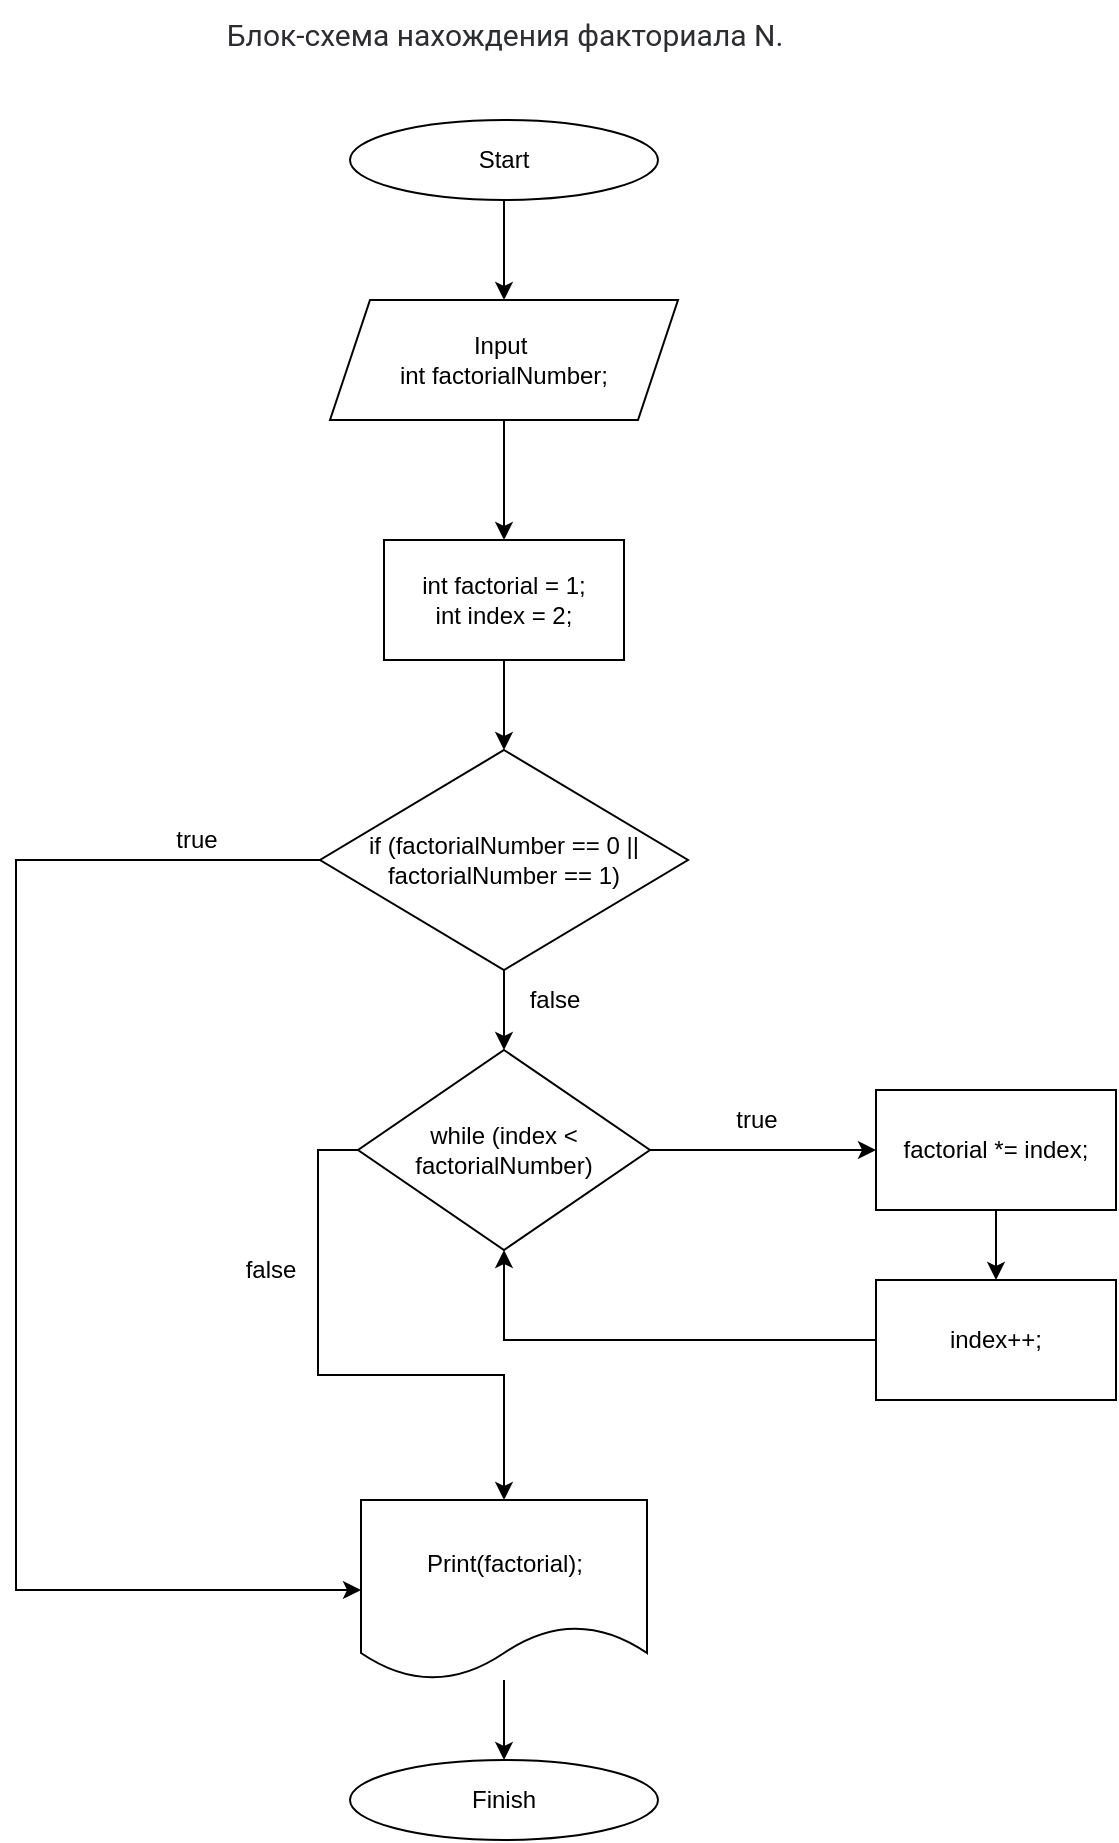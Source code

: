 <mxfile version="20.7.4" type="device"><diagram id="z_fv8AVvKOID0guMm6N5" name="Страница 1"><mxGraphModel dx="2074" dy="1204" grid="1" gridSize="10" guides="1" tooltips="1" connect="1" arrows="1" fold="1" page="1" pageScale="1" pageWidth="827" pageHeight="1169" math="0" shadow="0"><root><mxCell id="0"/><mxCell id="1" parent="0"/><mxCell id="hxaLtJ3k4FneXTXFuJ87-14" style="edgeStyle=orthogonalEdgeStyle;rounded=0;orthogonalLoop=1;jettySize=auto;html=1;entryX=0.5;entryY=0;entryDx=0;entryDy=0;" edge="1" parent="1" source="hxaLtJ3k4FneXTXFuJ87-1" target="hxaLtJ3k4FneXTXFuJ87-5"><mxGeometry relative="1" as="geometry"/></mxCell><mxCell id="hxaLtJ3k4FneXTXFuJ87-1" value="Start" style="ellipse;whiteSpace=wrap;html=1;" vertex="1" parent="1"><mxGeometry x="337" y="70" width="154" height="40" as="geometry"/></mxCell><mxCell id="hxaLtJ3k4FneXTXFuJ87-2" value="Finish" style="ellipse;whiteSpace=wrap;html=1;" vertex="1" parent="1"><mxGeometry x="337" y="890" width="154" height="40" as="geometry"/></mxCell><mxCell id="hxaLtJ3k4FneXTXFuJ87-3" value="&lt;p style=&quot;box-sizing: border-box; margin: 0px; color: rgb(44, 45, 48); font-family: Roboto, &amp;quot;San Francisco&amp;quot;, &amp;quot;Helvetica Neue&amp;quot;, Helvetica, Arial; font-size: 15px; text-align: start; background-color: rgb(255, 255, 255);&quot;&gt;Блок-схема нахождения факториала N.&lt;/p&gt;&lt;div&gt;&lt;br&gt;&lt;/div&gt;" style="text;html=1;align=center;verticalAlign=middle;resizable=0;points=[];autosize=1;strokeColor=none;fillColor=none;" vertex="1" parent="1"><mxGeometry x="264" y="10" width="300" height="50" as="geometry"/></mxCell><mxCell id="hxaLtJ3k4FneXTXFuJ87-15" style="edgeStyle=orthogonalEdgeStyle;rounded=0;orthogonalLoop=1;jettySize=auto;html=1;entryX=0.5;entryY=0;entryDx=0;entryDy=0;" edge="1" parent="1" source="hxaLtJ3k4FneXTXFuJ87-5" target="hxaLtJ3k4FneXTXFuJ87-6"><mxGeometry relative="1" as="geometry"/></mxCell><mxCell id="hxaLtJ3k4FneXTXFuJ87-5" value="Input&amp;nbsp;&lt;br&gt;int factorialNumber;" style="shape=parallelogram;perimeter=parallelogramPerimeter;whiteSpace=wrap;html=1;fixedSize=1;" vertex="1" parent="1"><mxGeometry x="327" y="160" width="174" height="60" as="geometry"/></mxCell><mxCell id="hxaLtJ3k4FneXTXFuJ87-16" style="edgeStyle=orthogonalEdgeStyle;rounded=0;orthogonalLoop=1;jettySize=auto;html=1;entryX=0.5;entryY=0;entryDx=0;entryDy=0;" edge="1" parent="1" source="hxaLtJ3k4FneXTXFuJ87-6" target="hxaLtJ3k4FneXTXFuJ87-7"><mxGeometry relative="1" as="geometry"/></mxCell><mxCell id="hxaLtJ3k4FneXTXFuJ87-6" value="int factorial = 1;&lt;br&gt;int index = 2;" style="rounded=0;whiteSpace=wrap;html=1;" vertex="1" parent="1"><mxGeometry x="354" y="280" width="120" height="60" as="geometry"/></mxCell><mxCell id="hxaLtJ3k4FneXTXFuJ87-18" style="edgeStyle=orthogonalEdgeStyle;rounded=0;orthogonalLoop=1;jettySize=auto;html=1;exitX=0.5;exitY=1;exitDx=0;exitDy=0;entryX=0.5;entryY=0;entryDx=0;entryDy=0;" edge="1" parent="1" source="hxaLtJ3k4FneXTXFuJ87-7" target="hxaLtJ3k4FneXTXFuJ87-17"><mxGeometry relative="1" as="geometry"/></mxCell><mxCell id="hxaLtJ3k4FneXTXFuJ87-32" style="edgeStyle=orthogonalEdgeStyle;rounded=0;orthogonalLoop=1;jettySize=auto;html=1;entryX=0;entryY=0.5;entryDx=0;entryDy=0;" edge="1" parent="1" source="hxaLtJ3k4FneXTXFuJ87-7" target="hxaLtJ3k4FneXTXFuJ87-9"><mxGeometry relative="1" as="geometry"><Array as="points"><mxPoint x="170" y="440"/><mxPoint x="170" y="805"/></Array></mxGeometry></mxCell><mxCell id="hxaLtJ3k4FneXTXFuJ87-7" value="if (factorialNumber == 0 || factorialNumber == 1)" style="rhombus;whiteSpace=wrap;html=1;" vertex="1" parent="1"><mxGeometry x="322" y="385" width="184" height="110" as="geometry"/></mxCell><mxCell id="hxaLtJ3k4FneXTXFuJ87-21" style="edgeStyle=orthogonalEdgeStyle;rounded=0;orthogonalLoop=1;jettySize=auto;html=1;entryX=0.5;entryY=0;entryDx=0;entryDy=0;" edge="1" parent="1" source="hxaLtJ3k4FneXTXFuJ87-9" target="hxaLtJ3k4FneXTXFuJ87-2"><mxGeometry relative="1" as="geometry"/></mxCell><mxCell id="hxaLtJ3k4FneXTXFuJ87-9" value="Print(factorial);" style="shape=document;whiteSpace=wrap;html=1;boundedLbl=1;" vertex="1" parent="1"><mxGeometry x="342.5" y="760" width="143" height="90" as="geometry"/></mxCell><mxCell id="hxaLtJ3k4FneXTXFuJ87-13" value="true" style="text;html=1;align=center;verticalAlign=middle;resizable=0;points=[];autosize=1;strokeColor=none;fillColor=none;" vertex="1" parent="1"><mxGeometry x="240" y="415" width="40" height="30" as="geometry"/></mxCell><mxCell id="hxaLtJ3k4FneXTXFuJ87-25" style="edgeStyle=orthogonalEdgeStyle;rounded=0;orthogonalLoop=1;jettySize=auto;html=1;exitX=0;exitY=0.5;exitDx=0;exitDy=0;entryX=0.5;entryY=0;entryDx=0;entryDy=0;" edge="1" parent="1" source="hxaLtJ3k4FneXTXFuJ87-17" target="hxaLtJ3k4FneXTXFuJ87-9"><mxGeometry relative="1" as="geometry"/></mxCell><mxCell id="hxaLtJ3k4FneXTXFuJ87-26" style="edgeStyle=orthogonalEdgeStyle;rounded=0;orthogonalLoop=1;jettySize=auto;html=1;entryX=0;entryY=0.5;entryDx=0;entryDy=0;" edge="1" parent="1" source="hxaLtJ3k4FneXTXFuJ87-17" target="hxaLtJ3k4FneXTXFuJ87-24"><mxGeometry relative="1" as="geometry"/></mxCell><mxCell id="hxaLtJ3k4FneXTXFuJ87-17" value="while (index &amp;lt; factorialNumber)" style="rhombus;whiteSpace=wrap;html=1;" vertex="1" parent="1"><mxGeometry x="341" y="535" width="146" height="100" as="geometry"/></mxCell><mxCell id="hxaLtJ3k4FneXTXFuJ87-23" value="false" style="text;html=1;align=center;verticalAlign=middle;resizable=0;points=[];autosize=1;strokeColor=none;fillColor=none;" vertex="1" parent="1"><mxGeometry x="272" y="630" width="50" height="30" as="geometry"/></mxCell><mxCell id="hxaLtJ3k4FneXTXFuJ87-29" style="edgeStyle=orthogonalEdgeStyle;rounded=0;orthogonalLoop=1;jettySize=auto;html=1;entryX=0.5;entryY=0;entryDx=0;entryDy=0;" edge="1" parent="1" source="hxaLtJ3k4FneXTXFuJ87-24" target="hxaLtJ3k4FneXTXFuJ87-28"><mxGeometry relative="1" as="geometry"/></mxCell><mxCell id="hxaLtJ3k4FneXTXFuJ87-24" value="factorial *= index;" style="rounded=0;whiteSpace=wrap;html=1;" vertex="1" parent="1"><mxGeometry x="600" y="555" width="120" height="60" as="geometry"/></mxCell><mxCell id="hxaLtJ3k4FneXTXFuJ87-27" value="true" style="text;html=1;align=center;verticalAlign=middle;resizable=0;points=[];autosize=1;strokeColor=none;fillColor=none;" vertex="1" parent="1"><mxGeometry x="520" y="555" width="40" height="30" as="geometry"/></mxCell><mxCell id="hxaLtJ3k4FneXTXFuJ87-30" style="edgeStyle=orthogonalEdgeStyle;rounded=0;orthogonalLoop=1;jettySize=auto;html=1;entryX=0.5;entryY=1;entryDx=0;entryDy=0;" edge="1" parent="1" source="hxaLtJ3k4FneXTXFuJ87-28" target="hxaLtJ3k4FneXTXFuJ87-17"><mxGeometry relative="1" as="geometry"/></mxCell><mxCell id="hxaLtJ3k4FneXTXFuJ87-28" value="index++;" style="rounded=0;whiteSpace=wrap;html=1;" vertex="1" parent="1"><mxGeometry x="600" y="650" width="120" height="60" as="geometry"/></mxCell><mxCell id="hxaLtJ3k4FneXTXFuJ87-31" value="false" style="text;html=1;align=center;verticalAlign=middle;resizable=0;points=[];autosize=1;strokeColor=none;fillColor=none;" vertex="1" parent="1"><mxGeometry x="414" y="495" width="50" height="30" as="geometry"/></mxCell></root></mxGraphModel></diagram></mxfile>